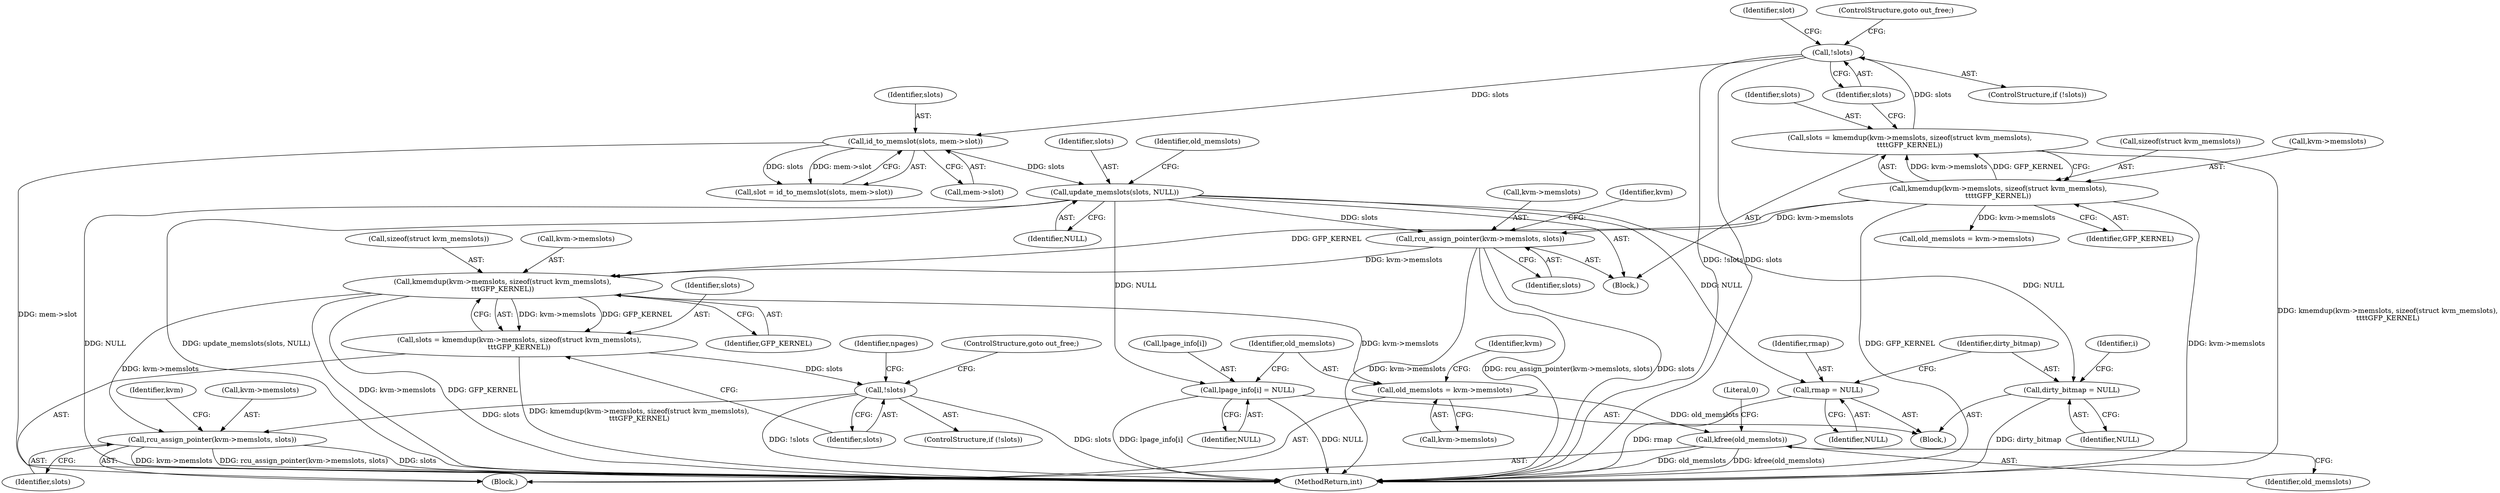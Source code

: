 digraph "0_linux_09ca8e1173bcb12e2a449698c9ae3b86a8a10195_0@API" {
"1000496" [label="(Call,update_memslots(slots, NULL))"];
"1000486" [label="(Call,id_to_memslot(slots, mem->slot))"];
"1000481" [label="(Call,!slots)"];
"1000471" [label="(Call,slots = kmemdup(kvm->memslots, sizeof(struct kvm_memslots),\n\t\t\t\tGFP_KERNEL))"];
"1000473" [label="(Call,kmemdup(kvm->memslots, sizeof(struct kvm_memslots),\n\t\t\t\tGFP_KERNEL))"];
"1000504" [label="(Call,rcu_assign_pointer(kvm->memslots, slots))"];
"1000538" [label="(Call,kmemdup(kvm->memslots, sizeof(struct kvm_memslots),\n\t\t\tGFP_KERNEL))"];
"1000536" [label="(Call,slots = kmemdup(kvm->memslots, sizeof(struct kvm_memslots),\n\t\t\tGFP_KERNEL))"];
"1000546" [label="(Call,!slots)"];
"1000580" [label="(Call,rcu_assign_pointer(kvm->memslots, slots))"];
"1000575" [label="(Call,old_memslots = kvm->memslots)"];
"1000609" [label="(Call,kfree(old_memslots))"];
"1000553" [label="(Call,rmap = NULL)"];
"1000556" [label="(Call,dirty_bitmap = NULL)"];
"1000570" [label="(Call,lpage_info[i] = NULL)"];
"1000554" [label="(Identifier,rmap)"];
"1000556" [label="(Call,dirty_bitmap = NULL)"];
"1000471" [label="(Call,slots = kmemdup(kvm->memslots, sizeof(struct kvm_memslots),\n\t\t\t\tGFP_KERNEL))"];
"1000536" [label="(Call,slots = kmemdup(kvm->memslots, sizeof(struct kvm_memslots),\n\t\t\tGFP_KERNEL))"];
"1000580" [label="(Call,rcu_assign_pointer(kvm->memslots, slots))"];
"1000547" [label="(Identifier,slots)"];
"1000545" [label="(ControlStructure,if (!slots))"];
"1000557" [label="(Identifier,dirty_bitmap)"];
"1000574" [label="(Identifier,NULL)"];
"1000617" [label="(MethodReturn,int)"];
"1000496" [label="(Call,update_memslots(slots, NULL))"];
"1000544" [label="(Identifier,GFP_KERNEL)"];
"1000546" [label="(Call,!slots)"];
"1000539" [label="(Call,kvm->memslots)"];
"1000610" [label="(Identifier,old_memslots)"];
"1000499" [label="(Call,old_memslots = kvm->memslots)"];
"1000488" [label="(Call,mem->slot)"];
"1000487" [label="(Identifier,slots)"];
"1000571" [label="(Call,lpage_info[i])"];
"1000542" [label="(Call,sizeof(struct kvm_memslots))"];
"1000504" [label="(Call,rcu_assign_pointer(kvm->memslots, slots))"];
"1000558" [label="(Identifier,NULL)"];
"1000497" [label="(Identifier,slots)"];
"1000588" [label="(Identifier,kvm)"];
"1000484" [label="(Call,slot = id_to_memslot(slots, mem->slot))"];
"1000505" [label="(Call,kvm->memslots)"];
"1000561" [label="(Identifier,i)"];
"1000553" [label="(Call,rmap = NULL)"];
"1000486" [label="(Call,id_to_memslot(slots, mem->slot))"];
"1000584" [label="(Identifier,slots)"];
"1000609" [label="(Call,kfree(old_memslots))"];
"1000481" [label="(Call,!slots)"];
"1000537" [label="(Identifier,slots)"];
"1000612" [label="(Literal,0)"];
"1000472" [label="(Identifier,slots)"];
"1000577" [label="(Call,kvm->memslots)"];
"1000498" [label="(Identifier,NULL)"];
"1000500" [label="(Identifier,old_memslots)"];
"1000480" [label="(ControlStructure,if (!slots))"];
"1000485" [label="(Identifier,slot)"];
"1000508" [label="(Identifier,slots)"];
"1000477" [label="(Call,sizeof(struct kvm_memslots))"];
"1000512" [label="(Identifier,kvm)"];
"1000581" [label="(Call,kvm->memslots)"];
"1000483" [label="(ControlStructure,goto out_free;)"];
"1000582" [label="(Identifier,kvm)"];
"1000570" [label="(Call,lpage_info[i] = NULL)"];
"1000465" [label="(Block,)"];
"1000552" [label="(Block,)"];
"1000551" [label="(Identifier,npages)"];
"1000474" [label="(Call,kvm->memslots)"];
"1000575" [label="(Call,old_memslots = kvm->memslots)"];
"1000118" [label="(Block,)"];
"1000548" [label="(ControlStructure,goto out_free;)"];
"1000555" [label="(Identifier,NULL)"];
"1000538" [label="(Call,kmemdup(kvm->memslots, sizeof(struct kvm_memslots),\n\t\t\tGFP_KERNEL))"];
"1000482" [label="(Identifier,slots)"];
"1000473" [label="(Call,kmemdup(kvm->memslots, sizeof(struct kvm_memslots),\n\t\t\t\tGFP_KERNEL))"];
"1000479" [label="(Identifier,GFP_KERNEL)"];
"1000576" [label="(Identifier,old_memslots)"];
"1000496" -> "1000465"  [label="AST: "];
"1000496" -> "1000498"  [label="CFG: "];
"1000497" -> "1000496"  [label="AST: "];
"1000498" -> "1000496"  [label="AST: "];
"1000500" -> "1000496"  [label="CFG: "];
"1000496" -> "1000617"  [label="DDG: NULL"];
"1000496" -> "1000617"  [label="DDG: update_memslots(slots, NULL)"];
"1000486" -> "1000496"  [label="DDG: slots"];
"1000496" -> "1000504"  [label="DDG: slots"];
"1000496" -> "1000553"  [label="DDG: NULL"];
"1000496" -> "1000556"  [label="DDG: NULL"];
"1000496" -> "1000570"  [label="DDG: NULL"];
"1000486" -> "1000484"  [label="AST: "];
"1000486" -> "1000488"  [label="CFG: "];
"1000487" -> "1000486"  [label="AST: "];
"1000488" -> "1000486"  [label="AST: "];
"1000484" -> "1000486"  [label="CFG: "];
"1000486" -> "1000617"  [label="DDG: mem->slot"];
"1000486" -> "1000484"  [label="DDG: slots"];
"1000486" -> "1000484"  [label="DDG: mem->slot"];
"1000481" -> "1000486"  [label="DDG: slots"];
"1000481" -> "1000480"  [label="AST: "];
"1000481" -> "1000482"  [label="CFG: "];
"1000482" -> "1000481"  [label="AST: "];
"1000483" -> "1000481"  [label="CFG: "];
"1000485" -> "1000481"  [label="CFG: "];
"1000481" -> "1000617"  [label="DDG: !slots"];
"1000481" -> "1000617"  [label="DDG: slots"];
"1000471" -> "1000481"  [label="DDG: slots"];
"1000471" -> "1000465"  [label="AST: "];
"1000471" -> "1000473"  [label="CFG: "];
"1000472" -> "1000471"  [label="AST: "];
"1000473" -> "1000471"  [label="AST: "];
"1000482" -> "1000471"  [label="CFG: "];
"1000471" -> "1000617"  [label="DDG: kmemdup(kvm->memslots, sizeof(struct kvm_memslots),\n\t\t\t\tGFP_KERNEL)"];
"1000473" -> "1000471"  [label="DDG: kvm->memslots"];
"1000473" -> "1000471"  [label="DDG: GFP_KERNEL"];
"1000473" -> "1000479"  [label="CFG: "];
"1000474" -> "1000473"  [label="AST: "];
"1000477" -> "1000473"  [label="AST: "];
"1000479" -> "1000473"  [label="AST: "];
"1000473" -> "1000617"  [label="DDG: kvm->memslots"];
"1000473" -> "1000617"  [label="DDG: GFP_KERNEL"];
"1000473" -> "1000499"  [label="DDG: kvm->memslots"];
"1000473" -> "1000504"  [label="DDG: kvm->memslots"];
"1000473" -> "1000538"  [label="DDG: GFP_KERNEL"];
"1000504" -> "1000465"  [label="AST: "];
"1000504" -> "1000508"  [label="CFG: "];
"1000505" -> "1000504"  [label="AST: "];
"1000508" -> "1000504"  [label="AST: "];
"1000512" -> "1000504"  [label="CFG: "];
"1000504" -> "1000617"  [label="DDG: kvm->memslots"];
"1000504" -> "1000617"  [label="DDG: rcu_assign_pointer(kvm->memslots, slots)"];
"1000504" -> "1000617"  [label="DDG: slots"];
"1000504" -> "1000538"  [label="DDG: kvm->memslots"];
"1000538" -> "1000536"  [label="AST: "];
"1000538" -> "1000544"  [label="CFG: "];
"1000539" -> "1000538"  [label="AST: "];
"1000542" -> "1000538"  [label="AST: "];
"1000544" -> "1000538"  [label="AST: "];
"1000536" -> "1000538"  [label="CFG: "];
"1000538" -> "1000617"  [label="DDG: kvm->memslots"];
"1000538" -> "1000617"  [label="DDG: GFP_KERNEL"];
"1000538" -> "1000536"  [label="DDG: kvm->memslots"];
"1000538" -> "1000536"  [label="DDG: GFP_KERNEL"];
"1000538" -> "1000575"  [label="DDG: kvm->memslots"];
"1000538" -> "1000580"  [label="DDG: kvm->memslots"];
"1000536" -> "1000118"  [label="AST: "];
"1000537" -> "1000536"  [label="AST: "];
"1000547" -> "1000536"  [label="CFG: "];
"1000536" -> "1000617"  [label="DDG: kmemdup(kvm->memslots, sizeof(struct kvm_memslots),\n\t\t\tGFP_KERNEL)"];
"1000536" -> "1000546"  [label="DDG: slots"];
"1000546" -> "1000545"  [label="AST: "];
"1000546" -> "1000547"  [label="CFG: "];
"1000547" -> "1000546"  [label="AST: "];
"1000548" -> "1000546"  [label="CFG: "];
"1000551" -> "1000546"  [label="CFG: "];
"1000546" -> "1000617"  [label="DDG: !slots"];
"1000546" -> "1000617"  [label="DDG: slots"];
"1000546" -> "1000580"  [label="DDG: slots"];
"1000580" -> "1000118"  [label="AST: "];
"1000580" -> "1000584"  [label="CFG: "];
"1000581" -> "1000580"  [label="AST: "];
"1000584" -> "1000580"  [label="AST: "];
"1000588" -> "1000580"  [label="CFG: "];
"1000580" -> "1000617"  [label="DDG: rcu_assign_pointer(kvm->memslots, slots)"];
"1000580" -> "1000617"  [label="DDG: slots"];
"1000580" -> "1000617"  [label="DDG: kvm->memslots"];
"1000575" -> "1000118"  [label="AST: "];
"1000575" -> "1000577"  [label="CFG: "];
"1000576" -> "1000575"  [label="AST: "];
"1000577" -> "1000575"  [label="AST: "];
"1000582" -> "1000575"  [label="CFG: "];
"1000575" -> "1000609"  [label="DDG: old_memslots"];
"1000609" -> "1000118"  [label="AST: "];
"1000609" -> "1000610"  [label="CFG: "];
"1000610" -> "1000609"  [label="AST: "];
"1000612" -> "1000609"  [label="CFG: "];
"1000609" -> "1000617"  [label="DDG: old_memslots"];
"1000609" -> "1000617"  [label="DDG: kfree(old_memslots)"];
"1000553" -> "1000552"  [label="AST: "];
"1000553" -> "1000555"  [label="CFG: "];
"1000554" -> "1000553"  [label="AST: "];
"1000555" -> "1000553"  [label="AST: "];
"1000557" -> "1000553"  [label="CFG: "];
"1000553" -> "1000617"  [label="DDG: rmap"];
"1000556" -> "1000552"  [label="AST: "];
"1000556" -> "1000558"  [label="CFG: "];
"1000557" -> "1000556"  [label="AST: "];
"1000558" -> "1000556"  [label="AST: "];
"1000561" -> "1000556"  [label="CFG: "];
"1000556" -> "1000617"  [label="DDG: dirty_bitmap"];
"1000570" -> "1000552"  [label="AST: "];
"1000570" -> "1000574"  [label="CFG: "];
"1000571" -> "1000570"  [label="AST: "];
"1000574" -> "1000570"  [label="AST: "];
"1000576" -> "1000570"  [label="CFG: "];
"1000570" -> "1000617"  [label="DDG: lpage_info[i]"];
"1000570" -> "1000617"  [label="DDG: NULL"];
}
